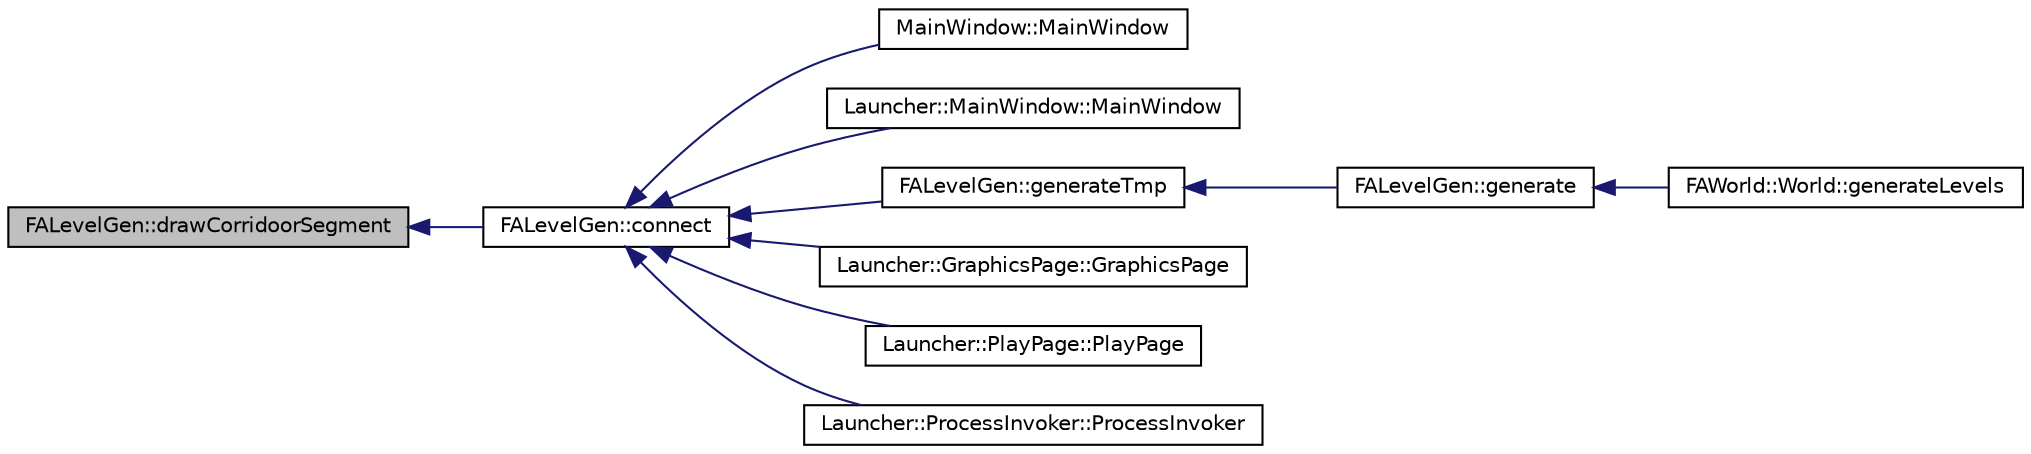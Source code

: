digraph G
{
  edge [fontname="Helvetica",fontsize="10",labelfontname="Helvetica",labelfontsize="10"];
  node [fontname="Helvetica",fontsize="10",shape=record];
  rankdir="LR";
  Node1 [label="FALevelGen::drawCorridoorSegment",height=0.2,width=0.4,color="black", fillcolor="grey75", style="filled" fontcolor="black"];
  Node1 -> Node2 [dir="back",color="midnightblue",fontsize="10",style="solid",fontname="Helvetica"];
  Node2 [label="FALevelGen::connect",height=0.2,width=0.4,color="black", fillcolor="white", style="filled",URL="$namespace_f_a_level_gen.html#aab6daf68a2c5c15cfc70e3306a58b0c4"];
  Node2 -> Node3 [dir="back",color="midnightblue",fontsize="10",style="solid",fontname="Helvetica"];
  Node3 [label="MainWindow::MainWindow",height=0.2,width=0.4,color="black", fillcolor="white", style="filled",URL="$class_main_window.html#a8b244be8b7b7db1b08de2a2acb9409db"];
  Node2 -> Node4 [dir="back",color="midnightblue",fontsize="10",style="solid",fontname="Helvetica"];
  Node4 [label="Launcher::MainWindow::MainWindow",height=0.2,width=0.4,color="black", fillcolor="white", style="filled",URL="$class_launcher_1_1_main_window.html#a8b244be8b7b7db1b08de2a2acb9409db"];
  Node2 -> Node5 [dir="back",color="midnightblue",fontsize="10",style="solid",fontname="Helvetica"];
  Node5 [label="FALevelGen::generateTmp",height=0.2,width=0.4,color="black", fillcolor="white", style="filled",URL="$namespace_f_a_level_gen.html#a3e67d9abf003b6628cc7f4421fef950b"];
  Node5 -> Node6 [dir="back",color="midnightblue",fontsize="10",style="solid",fontname="Helvetica"];
  Node6 [label="FALevelGen::generate",height=0.2,width=0.4,color="black", fillcolor="white", style="filled",URL="$namespace_f_a_level_gen.html#acf970d89560068907dc8e5f8a0511161"];
  Node6 -> Node7 [dir="back",color="midnightblue",fontsize="10",style="solid",fontname="Helvetica"];
  Node7 [label="FAWorld::World::generateLevels",height=0.2,width=0.4,color="black", fillcolor="white", style="filled",URL="$class_f_a_world_1_1_world.html#a5f2ca8c8743cc7689ba9227be88f9556"];
  Node2 -> Node8 [dir="back",color="midnightblue",fontsize="10",style="solid",fontname="Helvetica"];
  Node8 [label="Launcher::GraphicsPage::GraphicsPage",height=0.2,width=0.4,color="black", fillcolor="white", style="filled",URL="$class_launcher_1_1_graphics_page.html#a4ce23ee1bb399a1528e3566dfc19361c"];
  Node2 -> Node9 [dir="back",color="midnightblue",fontsize="10",style="solid",fontname="Helvetica"];
  Node9 [label="Launcher::PlayPage::PlayPage",height=0.2,width=0.4,color="black", fillcolor="white", style="filled",URL="$class_launcher_1_1_play_page.html#a5174a87f7581c7501a465115f797b091"];
  Node2 -> Node10 [dir="back",color="midnightblue",fontsize="10",style="solid",fontname="Helvetica"];
  Node10 [label="Launcher::ProcessInvoker::ProcessInvoker",height=0.2,width=0.4,color="black", fillcolor="white", style="filled",URL="$class_launcher_1_1_process_invoker.html#adf7fb6dd3781512e5d9aba2056d7b7aa"];
}
